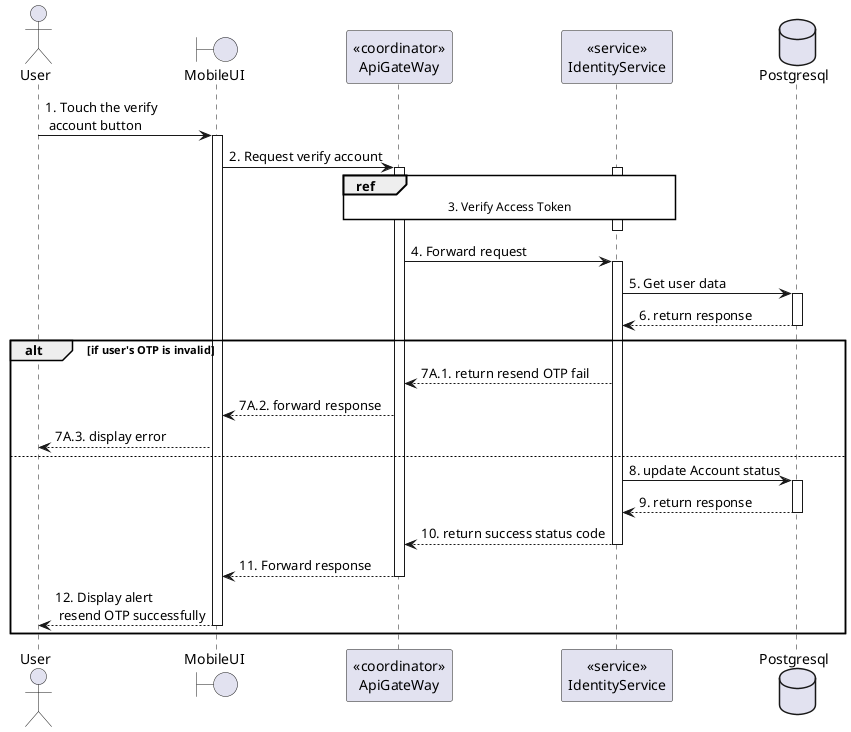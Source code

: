 @startuml VerifyAccount
<style>
  sequenceDiagram {
    reference {
      BackGroundColor white
    }
}
</style>

actor User
boundary MobileUI
participant "<<coordinator>>\nApiGateWay" as ApiGateway
participant "<<service>>\nIdentityService" as IdentityService
database Postgresql

User -> MobileUI ++: 1. Touch the verify\n account button
MobileUI -> ApiGateway ++: 2. Request verify account

activate IdentityService
ref over ApiGateway, IdentityService: 3. Verify Access Token
ApiGateway -[hidden]-> IdentityService
deactivate IdentityService

ApiGateway -> IdentityService ++: 4. Forward request
IdentityService -> Postgresql ++: 5. Get user data
IdentityService <-- Postgresql --: 6. return response

alt if user's OTP is invalid
    ApiGateway <-- IdentityService: 7A.1. return resend OTP fail
    MobileUI <-- ApiGateway: 7A.2. forward response
    User <-- MobileUI: 7A.3. display error
else
    IdentityService -> Postgresql ++: 8. update Account status
    IdentityService <-- Postgresql --: 9. return response
    ApiGateway <-- IdentityService --: 10. return success status code
    MobileUI <-- ApiGateway --: 11. Forward response
    User <-- MobileUI --: 12. Display alert\n resend OTP successfully
end

@enduml

